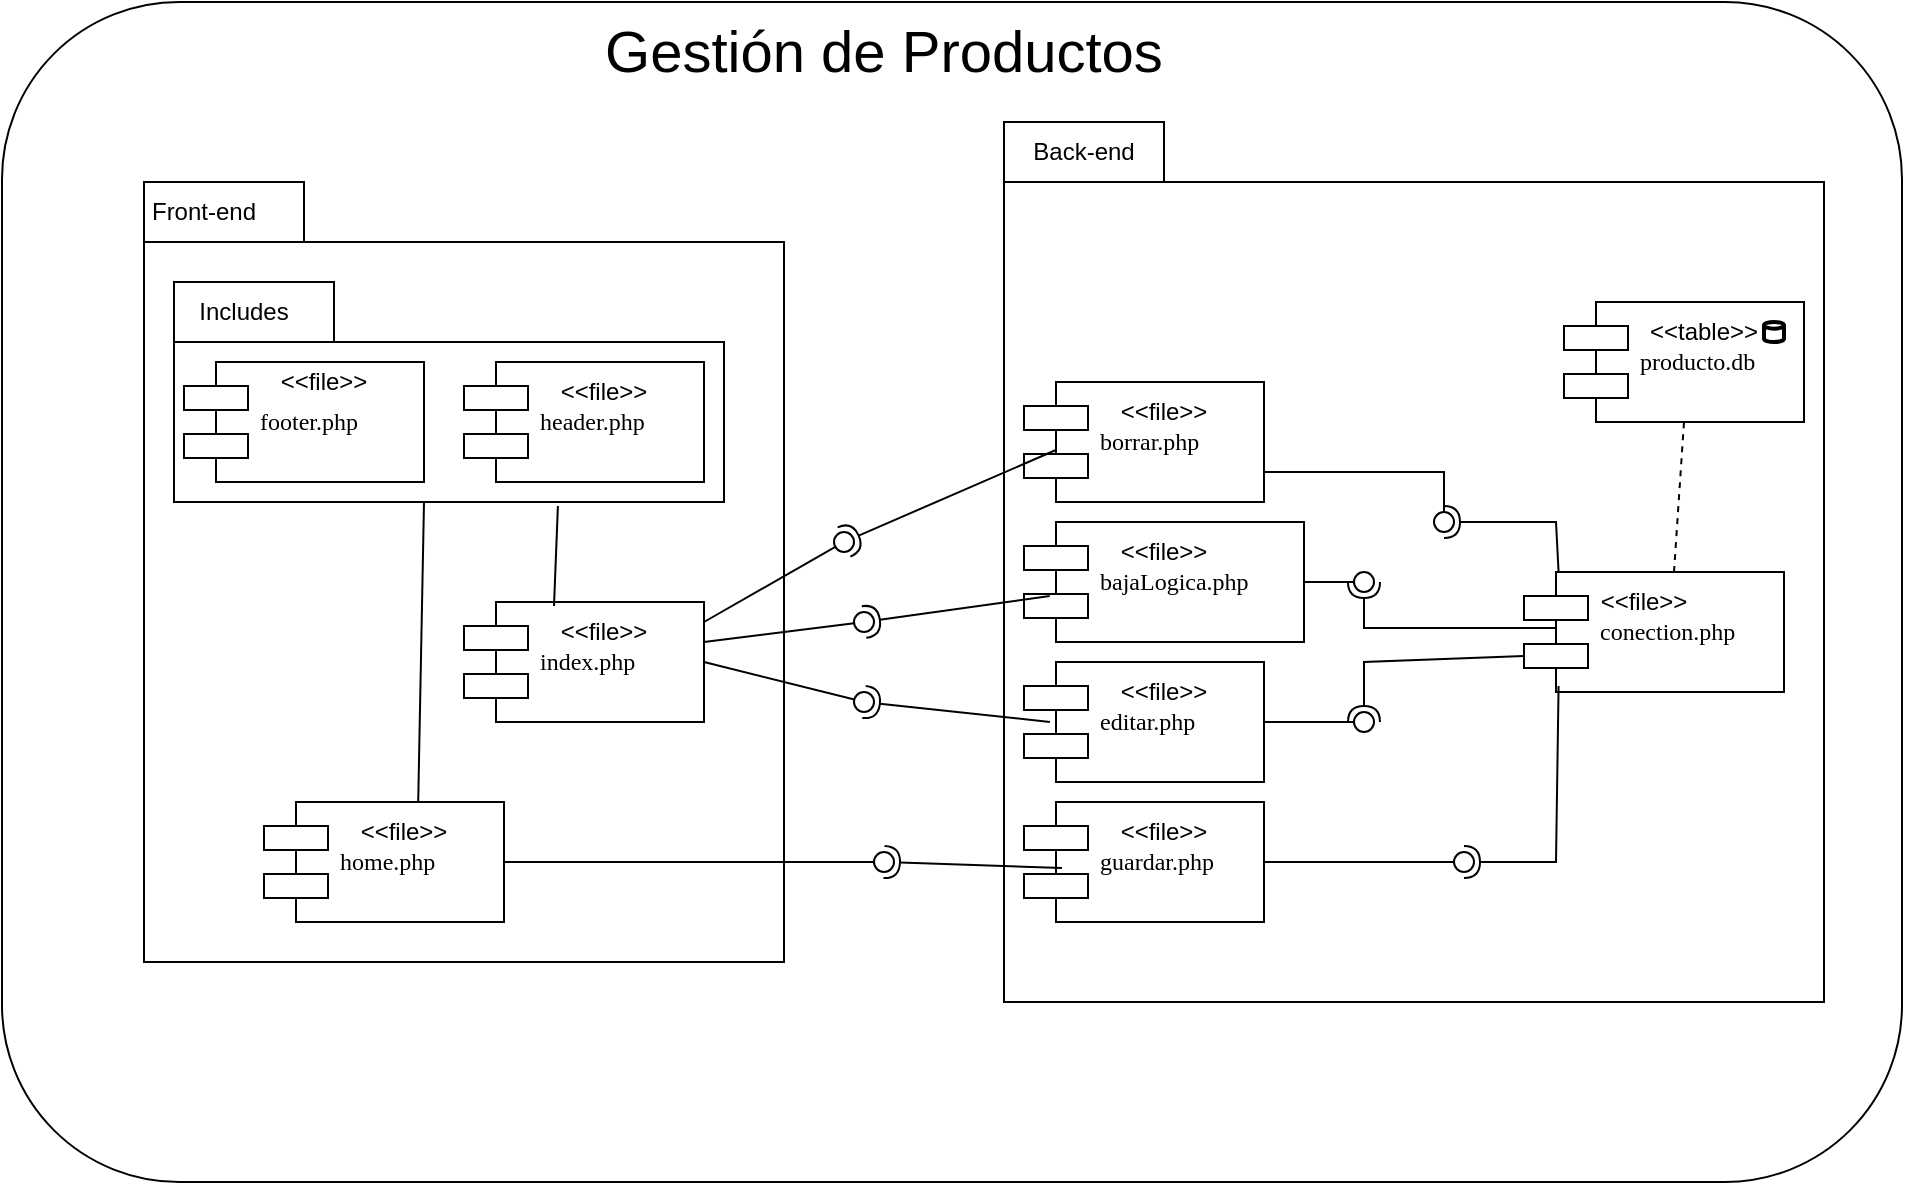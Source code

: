 <mxfile version="22.0.5" type="github">
  <diagram name="Page-1" id="5f0bae14-7c28-e335-631c-24af17079c00">
    <mxGraphModel dx="2113" dy="1595" grid="1" gridSize="10" guides="1" tooltips="1" connect="1" arrows="1" fold="1" page="1" pageScale="1" pageWidth="1100" pageHeight="850" background="none" math="0" shadow="0">
      <root>
        <mxCell id="0" />
        <mxCell id="1" parent="0" />
        <mxCell id="w3_-GCUSZNOy2Y8F9B4D-2" value="" style="rounded=1;whiteSpace=wrap;html=1;" vertex="1" parent="1">
          <mxGeometry x="-40" y="-10" width="950" height="590" as="geometry" />
        </mxCell>
        <mxCell id="w3_-GCUSZNOy2Y8F9B4D-4" value="" style="shape=folder;fontStyle=1;tabWidth=80;tabHeight=30;tabPosition=left;html=1;boundedLbl=1;whiteSpace=wrap;" vertex="1" parent="1">
          <mxGeometry x="31" y="80" width="320" height="390" as="geometry" />
        </mxCell>
        <mxCell id="w3_-GCUSZNOy2Y8F9B4D-5" value="" style="shape=folder;fontStyle=1;tabWidth=80;tabHeight=30;tabPosition=left;html=1;boundedLbl=1;whiteSpace=wrap;" vertex="1" parent="1">
          <mxGeometry x="46" y="130" width="275" height="110" as="geometry" />
        </mxCell>
        <mxCell id="w3_-GCUSZNOy2Y8F9B4D-6" value="&lt;font style=&quot;vertical-align: inherit;&quot;&gt;&lt;font style=&quot;vertical-align: inherit;&quot;&gt;Front-end&lt;/font&gt;&lt;/font&gt;" style="text;html=1;strokeColor=none;fillColor=none;align=center;verticalAlign=middle;whiteSpace=wrap;rounded=0;" vertex="1" parent="1">
          <mxGeometry x="31" y="80" width="60" height="30" as="geometry" />
        </mxCell>
        <mxCell id="w3_-GCUSZNOy2Y8F9B4D-7" value="&lt;font style=&quot;vertical-align: inherit;&quot;&gt;&lt;font style=&quot;vertical-align: inherit;&quot;&gt;Includes&lt;/font&gt;&lt;/font&gt;" style="text;html=1;strokeColor=none;fillColor=none;align=center;verticalAlign=middle;whiteSpace=wrap;rounded=0;" vertex="1" parent="1">
          <mxGeometry x="51" y="130" width="60" height="30" as="geometry" />
        </mxCell>
        <mxCell id="w3_-GCUSZNOy2Y8F9B4D-8" value="" style="endArrow=none;html=1;rounded=0;exitX=0.642;exitY=0.05;exitDx=0;exitDy=0;exitPerimeter=0;" edge="1" parent="1" source="w3_-GCUSZNOy2Y8F9B4D-11">
          <mxGeometry width="50" height="50" relative="1" as="geometry">
            <mxPoint x="121" y="290" as="sourcePoint" />
            <mxPoint x="171" y="240" as="targetPoint" />
          </mxGeometry>
        </mxCell>
        <mxCell id="w3_-GCUSZNOy2Y8F9B4D-9" value="footer.php" style="shape=component;align=left;spacingLeft=36;rounded=0;shadow=0;comic=0;labelBackgroundColor=none;strokeWidth=1;fontFamily=Verdana;fontSize=12;html=1;" vertex="1" parent="1">
          <mxGeometry x="51" y="170" width="120" height="60" as="geometry" />
        </mxCell>
        <mxCell id="w3_-GCUSZNOy2Y8F9B4D-10" value="header.php" style="shape=component;align=left;spacingLeft=36;rounded=0;shadow=0;comic=0;labelBackgroundColor=none;strokeWidth=1;fontFamily=Verdana;fontSize=12;html=1;" vertex="1" parent="1">
          <mxGeometry x="191" y="170" width="120" height="60" as="geometry" />
        </mxCell>
        <mxCell id="w3_-GCUSZNOy2Y8F9B4D-11" value="home.php" style="shape=component;align=left;spacingLeft=36;rounded=0;shadow=0;comic=0;labelBackgroundColor=none;strokeWidth=1;fontFamily=Verdana;fontSize=12;html=1;" vertex="1" parent="1">
          <mxGeometry x="91" y="390" width="120" height="60" as="geometry" />
        </mxCell>
        <mxCell id="w3_-GCUSZNOy2Y8F9B4D-12" value="index.php" style="shape=component;align=left;spacingLeft=36;rounded=0;shadow=0;comic=0;labelBackgroundColor=none;strokeWidth=1;fontFamily=Verdana;fontSize=12;html=1;" vertex="1" parent="1">
          <mxGeometry x="191" y="290" width="120" height="60" as="geometry" />
        </mxCell>
        <mxCell id="w3_-GCUSZNOy2Y8F9B4D-13" value="" style="endArrow=none;html=1;rounded=0;exitX=0.375;exitY=0.033;exitDx=0;exitDy=0;exitPerimeter=0;entryX=0.698;entryY=1.018;entryDx=0;entryDy=0;entryPerimeter=0;" edge="1" parent="1" source="w3_-GCUSZNOy2Y8F9B4D-12" target="w3_-GCUSZNOy2Y8F9B4D-5">
          <mxGeometry width="50" height="50" relative="1" as="geometry">
            <mxPoint x="131" y="300" as="sourcePoint" />
            <mxPoint x="181" y="250" as="targetPoint" />
          </mxGeometry>
        </mxCell>
        <mxCell id="w3_-GCUSZNOy2Y8F9B4D-14" value="" style="shape=folder;fontStyle=1;tabWidth=80;tabHeight=30;tabPosition=left;html=1;boundedLbl=1;whiteSpace=wrap;" vertex="1" parent="1">
          <mxGeometry x="461" y="50" width="410" height="440" as="geometry" />
        </mxCell>
        <mxCell id="w3_-GCUSZNOy2Y8F9B4D-15" value="&amp;lt;&amp;lt;file&amp;gt;&amp;gt;" style="text;html=1;strokeColor=none;fillColor=none;align=center;verticalAlign=middle;whiteSpace=wrap;rounded=0;" vertex="1" parent="1">
          <mxGeometry x="91" y="170" width="60" height="20" as="geometry" />
        </mxCell>
        <mxCell id="w3_-GCUSZNOy2Y8F9B4D-16" value="producto.db" style="shape=component;align=left;spacingLeft=36;rounded=0;shadow=0;comic=0;labelBackgroundColor=none;strokeWidth=1;fontFamily=Verdana;fontSize=12;html=1;" vertex="1" parent="1">
          <mxGeometry x="741" y="140" width="120" height="60" as="geometry" />
        </mxCell>
        <mxCell id="w3_-GCUSZNOy2Y8F9B4D-17" value="conection.php" style="shape=component;align=left;spacingLeft=36;rounded=0;shadow=0;comic=0;labelBackgroundColor=none;strokeWidth=1;fontFamily=Verdana;fontSize=12;html=1;" vertex="1" parent="1">
          <mxGeometry x="721" y="275" width="130" height="60" as="geometry" />
        </mxCell>
        <mxCell id="w3_-GCUSZNOy2Y8F9B4D-18" value="guardar.php" style="shape=component;align=left;spacingLeft=36;rounded=0;shadow=0;comic=0;labelBackgroundColor=none;strokeWidth=1;fontFamily=Verdana;fontSize=12;html=1;" vertex="1" parent="1">
          <mxGeometry x="471" y="390" width="120" height="60" as="geometry" />
        </mxCell>
        <mxCell id="w3_-GCUSZNOy2Y8F9B4D-19" value="editar.php" style="shape=component;align=left;spacingLeft=36;rounded=0;shadow=0;comic=0;labelBackgroundColor=none;strokeWidth=1;fontFamily=Verdana;fontSize=12;html=1;" vertex="1" parent="1">
          <mxGeometry x="471" y="320" width="120" height="60" as="geometry" />
        </mxCell>
        <mxCell id="w3_-GCUSZNOy2Y8F9B4D-20" value="bajaLogica.php" style="shape=component;align=left;spacingLeft=36;rounded=0;shadow=0;comic=0;labelBackgroundColor=none;strokeWidth=1;fontFamily=Verdana;fontSize=12;html=1;" vertex="1" parent="1">
          <mxGeometry x="471" y="250" width="140" height="60" as="geometry" />
        </mxCell>
        <mxCell id="w3_-GCUSZNOy2Y8F9B4D-21" value="borrar.php" style="shape=component;align=left;spacingLeft=36;rounded=0;shadow=0;comic=0;labelBackgroundColor=none;strokeWidth=1;fontFamily=Verdana;fontSize=12;html=1;" vertex="1" parent="1">
          <mxGeometry x="471" y="180" width="120" height="60" as="geometry" />
        </mxCell>
        <mxCell id="w3_-GCUSZNOy2Y8F9B4D-22" value="" style="rounded=0;orthogonalLoop=1;jettySize=auto;html=1;endArrow=oval;endFill=0;sketch=0;sourcePerimeterSpacing=0;targetPerimeterSpacing=0;endSize=10;exitX=1;exitY=0.75;exitDx=0;exitDy=0;" edge="1" parent="1" source="w3_-GCUSZNOy2Y8F9B4D-21">
          <mxGeometry relative="1" as="geometry">
            <mxPoint x="736" y="250" as="sourcePoint" />
            <mxPoint x="681" y="250" as="targetPoint" />
            <Array as="points">
              <mxPoint x="681" y="225" />
            </Array>
          </mxGeometry>
        </mxCell>
        <mxCell id="w3_-GCUSZNOy2Y8F9B4D-23" value="" style="rounded=0;orthogonalLoop=1;jettySize=auto;html=1;endArrow=oval;endFill=0;sketch=0;sourcePerimeterSpacing=0;targetPerimeterSpacing=0;endSize=10;exitX=1;exitY=0.5;exitDx=0;exitDy=0;" edge="1" parent="1" source="w3_-GCUSZNOy2Y8F9B4D-20">
          <mxGeometry relative="1" as="geometry">
            <mxPoint x="641" y="280" as="sourcePoint" />
            <mxPoint x="641" y="280" as="targetPoint" />
          </mxGeometry>
        </mxCell>
        <mxCell id="w3_-GCUSZNOy2Y8F9B4D-24" value="" style="rounded=0;orthogonalLoop=1;jettySize=auto;html=1;endArrow=oval;endFill=0;sketch=0;sourcePerimeterSpacing=0;targetPerimeterSpacing=0;endSize=10;exitX=1;exitY=0.5;exitDx=0;exitDy=0;" edge="1" parent="1" source="w3_-GCUSZNOy2Y8F9B4D-19">
          <mxGeometry relative="1" as="geometry">
            <mxPoint x="641" y="340" as="sourcePoint" />
            <mxPoint x="641" y="350" as="targetPoint" />
          </mxGeometry>
        </mxCell>
        <mxCell id="w3_-GCUSZNOy2Y8F9B4D-25" value="" style="rounded=0;orthogonalLoop=1;jettySize=auto;html=1;endArrow=oval;endFill=0;sketch=0;sourcePerimeterSpacing=0;targetPerimeterSpacing=0;endSize=10;exitX=1;exitY=0.5;exitDx=0;exitDy=0;" edge="1" parent="1" source="w3_-GCUSZNOy2Y8F9B4D-18">
          <mxGeometry relative="1" as="geometry">
            <mxPoint x="641" y="410" as="sourcePoint" />
            <mxPoint x="691" y="420" as="targetPoint" />
          </mxGeometry>
        </mxCell>
        <mxCell id="w3_-GCUSZNOy2Y8F9B4D-26" value="" style="rounded=0;orthogonalLoop=1;jettySize=auto;html=1;endArrow=halfCircle;endFill=0;endSize=6;strokeWidth=1;sketch=0;exitX=0.133;exitY=0;exitDx=0;exitDy=0;exitPerimeter=0;" edge="1" parent="1" source="w3_-GCUSZNOy2Y8F9B4D-17">
          <mxGeometry relative="1" as="geometry">
            <mxPoint x="671" y="342.5" as="sourcePoint" />
            <mxPoint x="681" y="250" as="targetPoint" />
            <Array as="points">
              <mxPoint x="737" y="250" />
            </Array>
          </mxGeometry>
        </mxCell>
        <mxCell id="w3_-GCUSZNOy2Y8F9B4D-27" value="" style="rounded=0;orthogonalLoop=1;jettySize=auto;html=1;endArrow=halfCircle;endFill=0;endSize=6;strokeWidth=1;sketch=0;exitX=0.125;exitY=0.467;exitDx=0;exitDy=0;exitPerimeter=0;" edge="1" parent="1" source="w3_-GCUSZNOy2Y8F9B4D-17">
          <mxGeometry relative="1" as="geometry">
            <mxPoint x="736" y="322" as="sourcePoint" />
            <mxPoint x="641" y="280" as="targetPoint" />
            <Array as="points">
              <mxPoint x="691" y="303" />
              <mxPoint x="641" y="303" />
            </Array>
          </mxGeometry>
        </mxCell>
        <mxCell id="w3_-GCUSZNOy2Y8F9B4D-28" value="" style="rounded=0;orthogonalLoop=1;jettySize=auto;html=1;endArrow=halfCircle;endFill=0;endSize=6;strokeWidth=1;sketch=0;exitX=0;exitY=0.7;exitDx=0;exitDy=0;" edge="1" parent="1" source="w3_-GCUSZNOy2Y8F9B4D-17">
          <mxGeometry relative="1" as="geometry">
            <mxPoint x="736" y="318" as="sourcePoint" />
            <mxPoint x="641" y="350" as="targetPoint" />
            <Array as="points">
              <mxPoint x="641" y="320" />
            </Array>
          </mxGeometry>
        </mxCell>
        <mxCell id="w3_-GCUSZNOy2Y8F9B4D-29" value="" style="rounded=0;orthogonalLoop=1;jettySize=auto;html=1;endArrow=halfCircle;endFill=0;endSize=6;strokeWidth=1;sketch=0;exitX=0.133;exitY=0.95;exitDx=0;exitDy=0;exitPerimeter=0;" edge="1" parent="1" source="w3_-GCUSZNOy2Y8F9B4D-17">
          <mxGeometry relative="1" as="geometry">
            <mxPoint x="748" y="315" as="sourcePoint" />
            <mxPoint x="691" y="420" as="targetPoint" />
            <Array as="points">
              <mxPoint x="737" y="420" />
            </Array>
          </mxGeometry>
        </mxCell>
        <mxCell id="w3_-GCUSZNOy2Y8F9B4D-30" value="Back-end" style="text;html=1;strokeColor=none;fillColor=none;align=center;verticalAlign=middle;whiteSpace=wrap;rounded=0;" vertex="1" parent="1">
          <mxGeometry x="471" y="50" width="60" height="30" as="geometry" />
        </mxCell>
        <mxCell id="w3_-GCUSZNOy2Y8F9B4D-31" value="" style="rounded=0;orthogonalLoop=1;jettySize=auto;html=1;endArrow=oval;endFill=0;sketch=0;sourcePerimeterSpacing=0;targetPerimeterSpacing=0;endSize=10;exitX=1;exitY=0.5;exitDx=0;exitDy=0;" edge="1" parent="1">
          <mxGeometry relative="1" as="geometry">
            <mxPoint x="311" y="310" as="sourcePoint" />
            <mxPoint x="391" y="300" as="targetPoint" />
          </mxGeometry>
        </mxCell>
        <mxCell id="w3_-GCUSZNOy2Y8F9B4D-32" value="" style="rounded=0;orthogonalLoop=1;jettySize=auto;html=1;endArrow=oval;endFill=0;sketch=0;sourcePerimeterSpacing=0;targetPerimeterSpacing=0;endSize=10;exitX=1;exitY=0.5;exitDx=0;exitDy=0;" edge="1" parent="1">
          <mxGeometry relative="1" as="geometry">
            <mxPoint x="311" y="300" as="sourcePoint" />
            <mxPoint x="381" y="260" as="targetPoint" />
          </mxGeometry>
        </mxCell>
        <mxCell id="w3_-GCUSZNOy2Y8F9B4D-33" value="" style="rounded=0;orthogonalLoop=1;jettySize=auto;html=1;endArrow=oval;endFill=0;sketch=0;sourcePerimeterSpacing=0;targetPerimeterSpacing=0;endSize=10;exitX=1;exitY=0.5;exitDx=0;exitDy=0;" edge="1" parent="1" source="w3_-GCUSZNOy2Y8F9B4D-12">
          <mxGeometry relative="1" as="geometry">
            <mxPoint x="311" y="320" as="sourcePoint" />
            <mxPoint x="391" y="340" as="targetPoint" />
          </mxGeometry>
        </mxCell>
        <mxCell id="w3_-GCUSZNOy2Y8F9B4D-34" value="" style="rounded=0;orthogonalLoop=1;jettySize=auto;html=1;endArrow=oval;endFill=0;sketch=0;sourcePerimeterSpacing=0;targetPerimeterSpacing=0;endSize=10;exitX=1;exitY=0.5;exitDx=0;exitDy=0;" edge="1" parent="1" source="w3_-GCUSZNOy2Y8F9B4D-11">
          <mxGeometry relative="1" as="geometry">
            <mxPoint x="241" y="420" as="sourcePoint" />
            <mxPoint x="401" y="420" as="targetPoint" />
          </mxGeometry>
        </mxCell>
        <mxCell id="w3_-GCUSZNOy2Y8F9B4D-35" value="" style="rounded=0;orthogonalLoop=1;jettySize=auto;html=1;endArrow=halfCircle;endFill=0;endSize=6;strokeWidth=1;sketch=0;exitX=0.133;exitY=0.567;exitDx=0;exitDy=0;exitPerimeter=0;" edge="1" parent="1" source="w3_-GCUSZNOy2Y8F9B4D-21">
          <mxGeometry relative="1" as="geometry">
            <mxPoint x="481" y="205.52" as="sourcePoint" />
            <mxPoint x="381" y="260" as="targetPoint" />
            <Array as="points" />
          </mxGeometry>
        </mxCell>
        <mxCell id="w3_-GCUSZNOy2Y8F9B4D-36" value="" style="rounded=0;orthogonalLoop=1;jettySize=auto;html=1;endArrow=halfCircle;endFill=0;endSize=6;strokeWidth=1;sketch=0;exitX=0.092;exitY=0.617;exitDx=0;exitDy=0;exitPerimeter=0;" edge="1" parent="1" source="w3_-GCUSZNOy2Y8F9B4D-20">
          <mxGeometry relative="1" as="geometry">
            <mxPoint x="491" y="311" as="sourcePoint" />
            <mxPoint x="391" y="300" as="targetPoint" />
            <Array as="points" />
          </mxGeometry>
        </mxCell>
        <mxCell id="w3_-GCUSZNOy2Y8F9B4D-37" value="" style="rounded=0;orthogonalLoop=1;jettySize=auto;html=1;endArrow=halfCircle;endFill=0;endSize=6;strokeWidth=1;sketch=0;exitX=0.108;exitY=0.5;exitDx=0;exitDy=0;exitPerimeter=0;" edge="1" parent="1" source="w3_-GCUSZNOy2Y8F9B4D-19">
          <mxGeometry relative="1" as="geometry">
            <mxPoint x="512" y="297" as="sourcePoint" />
            <mxPoint x="391" y="340" as="targetPoint" />
            <Array as="points" />
          </mxGeometry>
        </mxCell>
        <mxCell id="w3_-GCUSZNOy2Y8F9B4D-38" value="&amp;lt;&amp;lt;table&amp;gt;&amp;gt;" style="text;html=1;strokeColor=none;fillColor=none;align=center;verticalAlign=middle;whiteSpace=wrap;rounded=0;" vertex="1" parent="1">
          <mxGeometry x="781" y="140" width="60" height="30" as="geometry" />
        </mxCell>
        <mxCell id="w3_-GCUSZNOy2Y8F9B4D-39" value="" style="rounded=0;orthogonalLoop=1;jettySize=auto;html=1;endArrow=halfCircle;endFill=0;endSize=6;strokeWidth=1;sketch=0;exitX=0.158;exitY=0.55;exitDx=0;exitDy=0;exitPerimeter=0;" edge="1" parent="1" source="w3_-GCUSZNOy2Y8F9B4D-18">
          <mxGeometry relative="1" as="geometry">
            <mxPoint x="471" y="410" as="sourcePoint" />
            <mxPoint x="401" y="420" as="targetPoint" />
            <Array as="points" />
          </mxGeometry>
        </mxCell>
        <mxCell id="w3_-GCUSZNOy2Y8F9B4D-40" value="&amp;lt;&amp;lt;file&amp;gt;&amp;gt;" style="text;html=1;strokeColor=none;fillColor=none;align=center;verticalAlign=middle;whiteSpace=wrap;rounded=0;" vertex="1" parent="1">
          <mxGeometry x="231" y="170" width="60" height="30" as="geometry" />
        </mxCell>
        <mxCell id="w3_-GCUSZNOy2Y8F9B4D-41" value="&amp;lt;&amp;lt;file&amp;gt;&amp;gt;" style="text;html=1;strokeColor=none;fillColor=none;align=center;verticalAlign=middle;whiteSpace=wrap;rounded=0;" vertex="1" parent="1">
          <mxGeometry x="231" y="290" width="60" height="30" as="geometry" />
        </mxCell>
        <mxCell id="w3_-GCUSZNOy2Y8F9B4D-42" value="&amp;lt;&amp;lt;file&amp;gt;&amp;gt;" style="text;html=1;strokeColor=none;fillColor=none;align=center;verticalAlign=middle;whiteSpace=wrap;rounded=0;" vertex="1" parent="1">
          <mxGeometry x="131" y="390" width="60" height="30" as="geometry" />
        </mxCell>
        <mxCell id="w3_-GCUSZNOy2Y8F9B4D-43" value="&amp;lt;&amp;lt;file&amp;gt;&amp;gt;" style="text;html=1;strokeColor=none;fillColor=none;align=center;verticalAlign=middle;whiteSpace=wrap;rounded=0;" vertex="1" parent="1">
          <mxGeometry x="511" y="180" width="60" height="30" as="geometry" />
        </mxCell>
        <mxCell id="w3_-GCUSZNOy2Y8F9B4D-44" value="&amp;lt;&amp;lt;file&amp;gt;&amp;gt;" style="text;html=1;strokeColor=none;fillColor=none;align=center;verticalAlign=middle;whiteSpace=wrap;rounded=0;" vertex="1" parent="1">
          <mxGeometry x="511" y="250" width="60" height="30" as="geometry" />
        </mxCell>
        <mxCell id="w3_-GCUSZNOy2Y8F9B4D-45" value="&amp;lt;&amp;lt;file&amp;gt;&amp;gt;" style="text;html=1;strokeColor=none;fillColor=none;align=center;verticalAlign=middle;whiteSpace=wrap;rounded=0;" vertex="1" parent="1">
          <mxGeometry x="511" y="320" width="60" height="30" as="geometry" />
        </mxCell>
        <mxCell id="w3_-GCUSZNOy2Y8F9B4D-46" value="&amp;lt;&amp;lt;file&amp;gt;&amp;gt;" style="text;html=1;strokeColor=none;fillColor=none;align=center;verticalAlign=middle;whiteSpace=wrap;rounded=0;" vertex="1" parent="1">
          <mxGeometry x="511" y="390" width="60" height="30" as="geometry" />
        </mxCell>
        <mxCell id="w3_-GCUSZNOy2Y8F9B4D-47" value="&amp;lt;&amp;lt;file&amp;gt;&amp;gt;" style="text;html=1;strokeColor=none;fillColor=none;align=center;verticalAlign=middle;whiteSpace=wrap;rounded=0;" vertex="1" parent="1">
          <mxGeometry x="751" y="275" width="60" height="30" as="geometry" />
        </mxCell>
        <mxCell id="w3_-GCUSZNOy2Y8F9B4D-48" value="" style="strokeWidth=2;html=1;shape=mxgraph.flowchart.database;whiteSpace=wrap;" vertex="1" parent="1">
          <mxGeometry x="841" y="150" width="10" height="10" as="geometry" />
        </mxCell>
        <mxCell id="w3_-GCUSZNOy2Y8F9B4D-49" value="" style="endArrow=none;dashed=1;html=1;rounded=0;entryX=0.5;entryY=1;entryDx=0;entryDy=0;exitX=0.75;exitY=0;exitDx=0;exitDy=0;" edge="1" parent="1" source="w3_-GCUSZNOy2Y8F9B4D-47" target="w3_-GCUSZNOy2Y8F9B4D-16">
          <mxGeometry width="50" height="50" relative="1" as="geometry">
            <mxPoint x="751" y="260" as="sourcePoint" />
            <mxPoint x="801" y="210" as="targetPoint" />
          </mxGeometry>
        </mxCell>
        <mxCell id="w3_-GCUSZNOy2Y8F9B4D-50" value="Gestión de Productos" style="text;html=1;strokeColor=none;fillColor=none;align=center;verticalAlign=middle;whiteSpace=wrap;rounded=0;fontSize=29;" vertex="1" parent="1">
          <mxGeometry x="191" width="420" height="30" as="geometry" />
        </mxCell>
      </root>
    </mxGraphModel>
  </diagram>
</mxfile>

